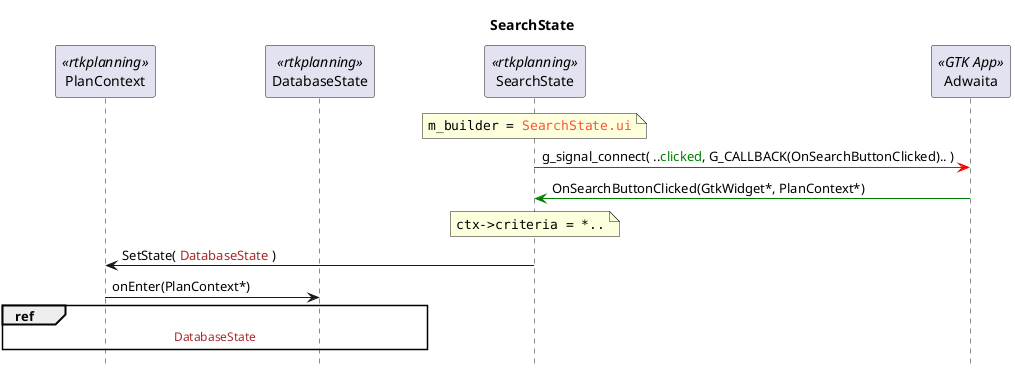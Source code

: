 @startuml SearchState

hide footbox
skinparam ParticipantPadding 50

title SearchState

participant PlanContext <<rtkplanning>>
participant DatabaseState <<rtkplanning>>
participant SearchState <<rtkplanning>>
participant Adwaita <<GTK App>>

note over SearchState
    ""m_builder = <color #FF5233>SearchState.ui</color>""
end note
SearchState -[#red]> Adwaita : g_signal_connect( ..<color green>clicked</color>, G_CALLBACK(OnSearchButtonClicked).. )
Adwaita -[#green]> SearchState : OnSearchButtonClicked(GtkWidget*, PlanContext*)
note over SearchState
    ""ctx->criteria = *..""
end note

SearchState -> PlanContext : SetState( <color brown>DatabaseState</color> )
PlanContext -> DatabaseState : onEnter(PlanContext*)

ref over PlanContext, DatabaseState
<color brown>DatabaseState
end ref

@enduml
